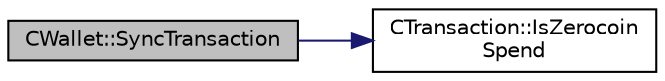 digraph "CWallet::SyncTransaction"
{
  edge [fontname="Helvetica",fontsize="10",labelfontname="Helvetica",labelfontsize="10"];
  node [fontname="Helvetica",fontsize="10",shape=record];
  rankdir="LR";
  Node948 [label="CWallet::SyncTransaction",height=0.2,width=0.4,color="black", fillcolor="grey75", style="filled", fontcolor="black"];
  Node948 -> Node949 [color="midnightblue",fontsize="10",style="solid",fontname="Helvetica"];
  Node949 [label="CTransaction::IsZerocoin\lSpend",height=0.2,width=0.4,color="black", fillcolor="white", style="filled",URL="$class_c_transaction.html#a4cda5603795c5f9179d4c8bd43f809cd"];
}
